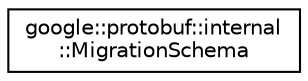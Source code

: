 digraph "类继承关系图"
{
 // LATEX_PDF_SIZE
  edge [fontname="Helvetica",fontsize="10",labelfontname="Helvetica",labelfontsize="10"];
  node [fontname="Helvetica",fontsize="10",shape=record];
  rankdir="LR";
  Node0 [label="google::protobuf::internal\l::MigrationSchema",height=0.2,width=0.4,color="black", fillcolor="white", style="filled",URL="$structgoogle_1_1protobuf_1_1internal_1_1MigrationSchema.html",tooltip=" "];
}

